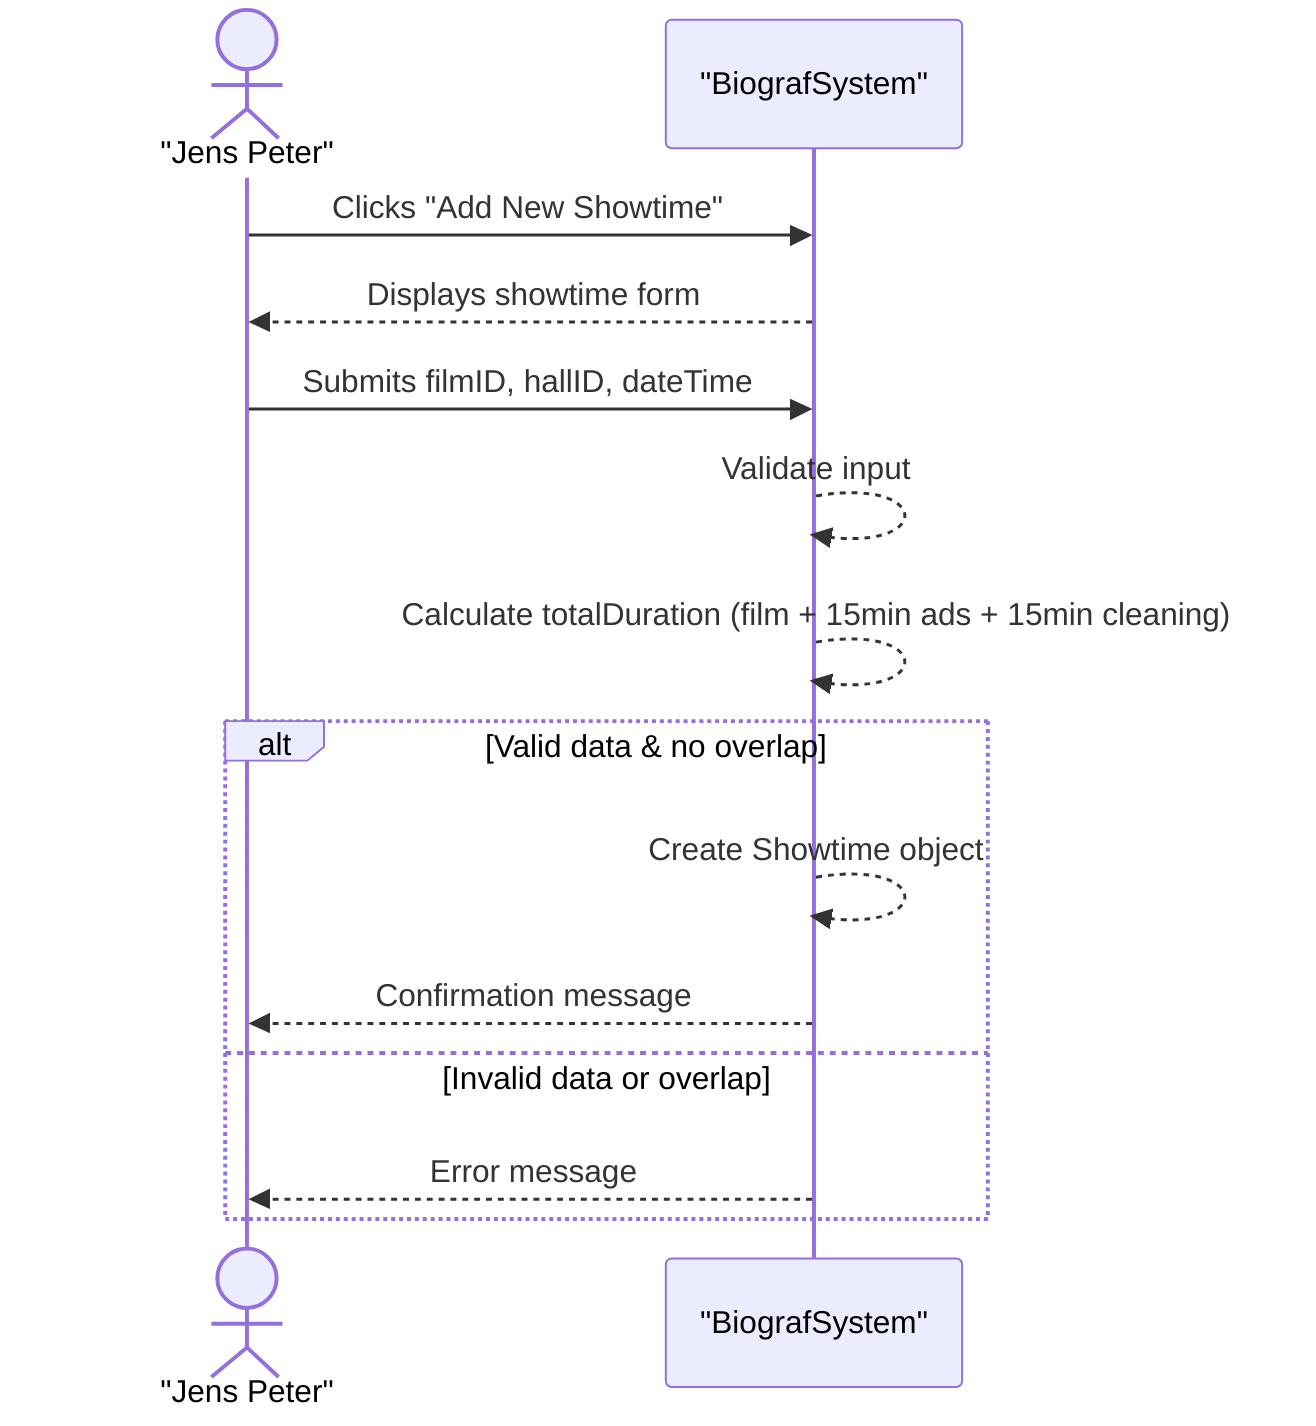 ﻿sequenceDiagram
    actor JensPeter as "Jens Peter"
    participant System as "BiografSystem"

    JensPeter->>System: Clicks "Add New Showtime"
    System-->>JensPeter: Displays showtime form

    JensPeter->>System: Submits filmID, hallID, dateTime
    System-->>System: Validate input
    System-->>System: Calculate totalDuration (film + 15min ads + 15min cleaning)
    alt Valid data & no overlap
        System-->>System: Create Showtime object
        System-->>JensPeter: Confirmation message
    else Invalid data or overlap
        System-->>JensPeter: Error message
    end